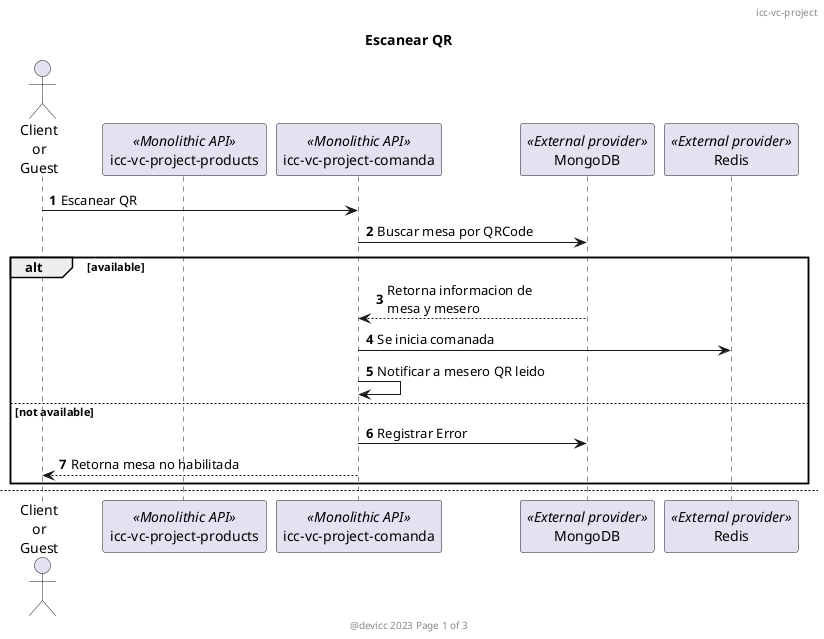 @startuml refresh-token
autonumber

actor "Client\nor\nGuest" as CLIENT

participant "icc-vc-project-products" as APIPRODUCT <<Monolithic API>>
participant "icc-vc-project-comanda" as APICOMANDA <<Monolithic API>>
participant "MongoDB" as MONGO <<External provider>>
participant "Redis" as REDIS <<External provider>>

title Escanear QR
CLIENT -> APICOMANDA : Escanear QR
APICOMANDA -> MONGO : Buscar mesa por QRCode
alt available
MONGO --> APICOMANDA : Retorna informacion de\nmesa y mesero
APICOMANDA -> REDIS : Se inicia comanada
APICOMANDA -> APICOMANDA : Notificar a mesero QR leido
else not available
APICOMANDA -> MONGO : Registrar Error
APICOMANDA --> CLIENT : Retorna mesa no habilitada
end

newpage Obtener productos
CLIENT -> APIPRODUCT : GET /v1/product
APIPRODUCT -> MONGO : Get paginated products
MONGO --> APIPRODUCT : Return products
APIPRODUCT --> CLIENT : Return products

newpage Actualizar Comanda
CLIENT -> APICOMANDA : PUT /v1/comanda
APICOMANDA -> REDIS : Actualiza comanda
APICOMANDA -> APICOMANDA : Retornar comanda
APICOMANDA -> APICOMANDA : Notificar actualización comanda
APICOMANDA --> CLIENT : Retornar comanda

footer @devicc 2023 Page %page% of %lastpage%
header icc-vc-project
' !theme blueprint

@enduml
